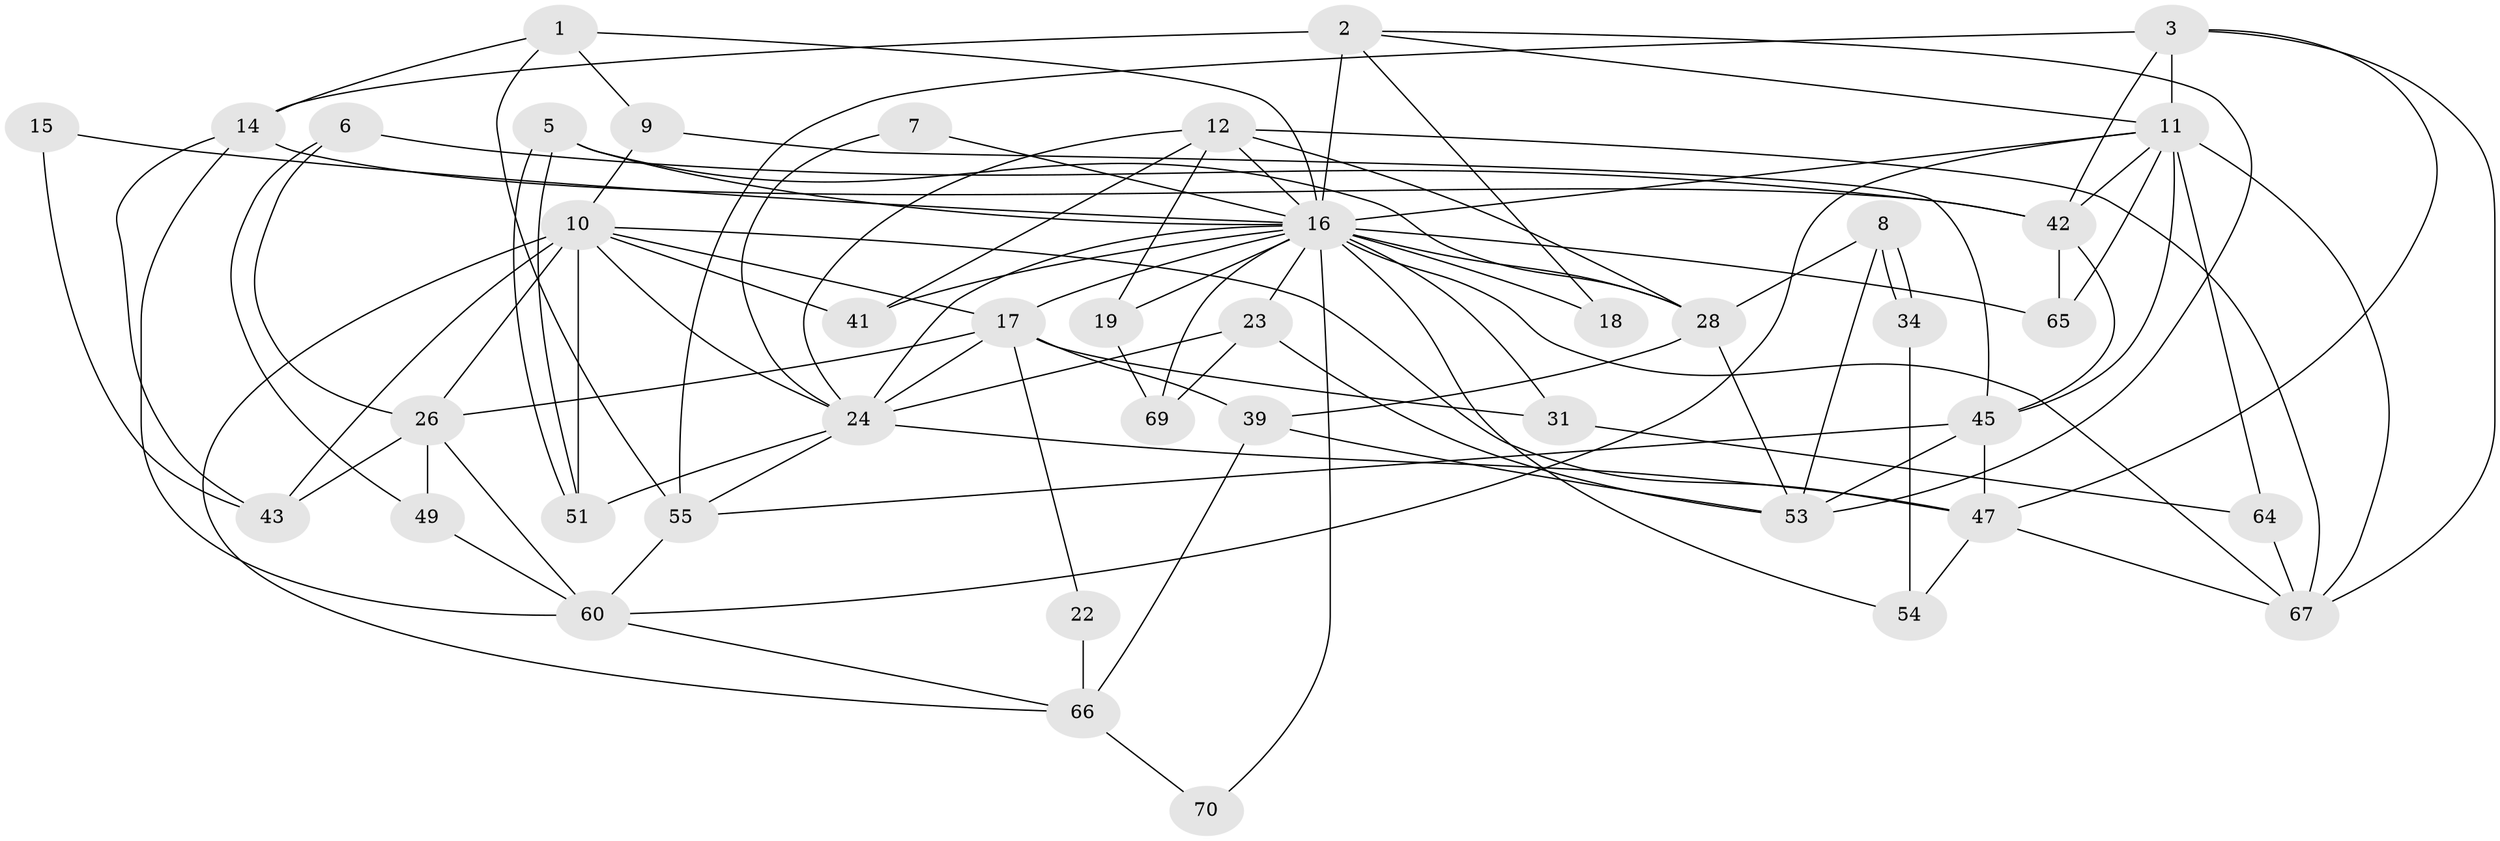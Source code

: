 // original degree distribution, {4: 0.22857142857142856, 5: 0.2857142857142857, 3: 0.2714285714285714, 2: 0.11428571428571428, 6: 0.08571428571428572, 7: 0.014285714285714285}
// Generated by graph-tools (version 1.1) at 2025/18/03/04/25 18:18:38]
// undirected, 42 vertices, 102 edges
graph export_dot {
graph [start="1"]
  node [color=gray90,style=filled];
  1;
  2 [super="+38"];
  3 [super="+4"];
  5;
  6;
  7;
  8 [super="+33"];
  9;
  10 [super="+30+46+35"];
  11 [super="+13"];
  12 [super="+36"];
  14;
  15;
  16 [super="+21+32+20"];
  17 [super="+29"];
  18 [super="+57"];
  19;
  22;
  23 [super="+27"];
  24 [super="+25+58"];
  26 [super="+63"];
  28;
  31;
  34;
  39;
  41;
  42;
  43;
  45 [super="+48+68"];
  47 [super="+59"];
  49;
  51 [super="+52"];
  53;
  54;
  55;
  60;
  64;
  65;
  66;
  67;
  69;
  70;
  1 -- 14;
  1 -- 55;
  1 -- 9;
  1 -- 16;
  2 -- 11;
  2 -- 14;
  2 -- 53;
  2 -- 18;
  2 -- 16 [weight=3];
  3 -- 42;
  3 -- 47;
  3 -- 11;
  3 -- 67;
  3 -- 55;
  5 -- 51;
  5 -- 51;
  5 -- 28;
  5 -- 16;
  6 -- 42;
  6 -- 49;
  6 -- 26;
  7 -- 24;
  7 -- 16;
  8 -- 53;
  8 -- 34;
  8 -- 34;
  8 -- 28;
  9 -- 10;
  9 -- 45;
  10 -- 17;
  10 -- 51 [weight=2];
  10 -- 41;
  10 -- 43;
  10 -- 66;
  10 -- 24;
  10 -- 26 [weight=2];
  10 -- 47;
  11 -- 67;
  11 -- 60;
  11 -- 64;
  11 -- 65;
  11 -- 42;
  11 -- 45;
  11 -- 16;
  12 -- 28;
  12 -- 24;
  12 -- 41;
  12 -- 67;
  12 -- 19;
  12 -- 16 [weight=2];
  14 -- 42;
  14 -- 43;
  14 -- 60;
  15 -- 43;
  15 -- 16;
  16 -- 28 [weight=2];
  16 -- 41;
  16 -- 17;
  16 -- 18 [weight=2];
  16 -- 65;
  16 -- 54;
  16 -- 70;
  16 -- 67;
  16 -- 69;
  16 -- 19;
  16 -- 23;
  16 -- 24 [weight=2];
  16 -- 31;
  17 -- 39;
  17 -- 22;
  17 -- 24;
  17 -- 26 [weight=2];
  17 -- 31;
  19 -- 69;
  22 -- 66;
  23 -- 24;
  23 -- 53;
  23 -- 69;
  24 -- 55;
  24 -- 51;
  24 -- 47;
  26 -- 43;
  26 -- 49;
  26 -- 60;
  28 -- 39;
  28 -- 53;
  31 -- 64;
  34 -- 54;
  39 -- 53;
  39 -- 66;
  42 -- 45;
  42 -- 65;
  45 -- 53;
  45 -- 55;
  45 -- 47;
  47 -- 67;
  47 -- 54;
  49 -- 60;
  55 -- 60;
  60 -- 66;
  64 -- 67;
  66 -- 70;
}
